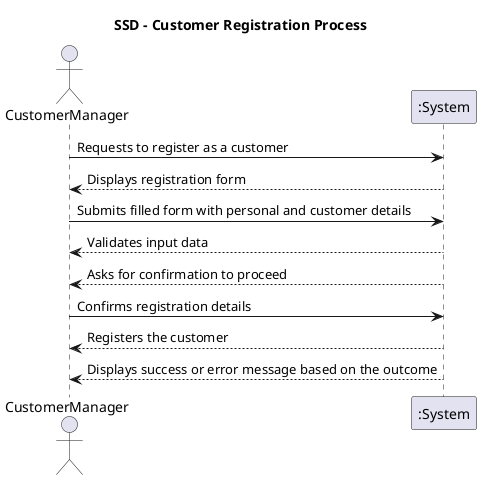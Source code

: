 @startuml
title SSD - Customer Registration Process

actor "CustomerManager" as CustomerManager

CustomerManager -> ":System": Requests to register as a customer
":System" --> CustomerManager: Displays registration form

CustomerManager -> ":System": Submits filled form with personal and customer details
":System" --> CustomerManager: Validates input data
":System" --> CustomerManager: Asks for confirmation to proceed
CustomerManager -> ":System": Confirms registration details

":System" --> CustomerManager: Registers the customer
":System" --> CustomerManager: Displays success or error message based on the outcome

@enduml
